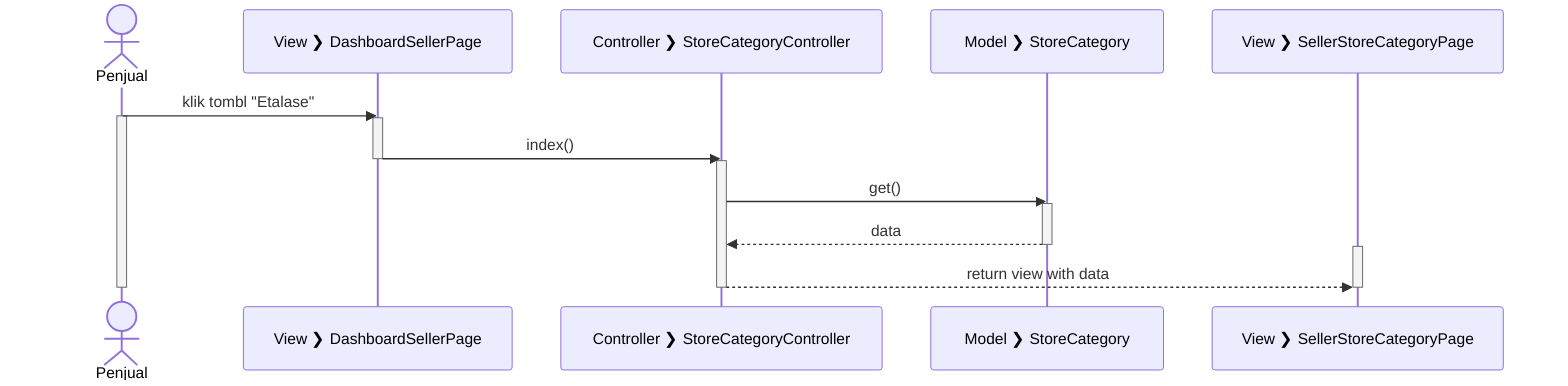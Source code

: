 sequenceDiagram
  actor Penjual
  participant V_DS as View #10095; DashboardSellerPage
  participant C_SC as Controller #10095; StoreCategoryController
  participant M_SC as Model #10095; StoreCategory
  participant V_SCP as View #10095; SellerStoreCategoryPage

  Penjual->>V_DS: klik tombl "Etalase"

  activate Penjual
  activate V_DS

  V_DS->>C_SC: index()

  deactivate V_DS
  activate C_SC

  C_SC->>M_SC: get()

  activate M_SC

  M_SC-->>C_SC: data

  deactivate M_SC

  activate V_SCP

  C_SC-->>V_SCP: return view with data

  deactivate C_SC
  deactivate V_SCP
  deactivate Penjual